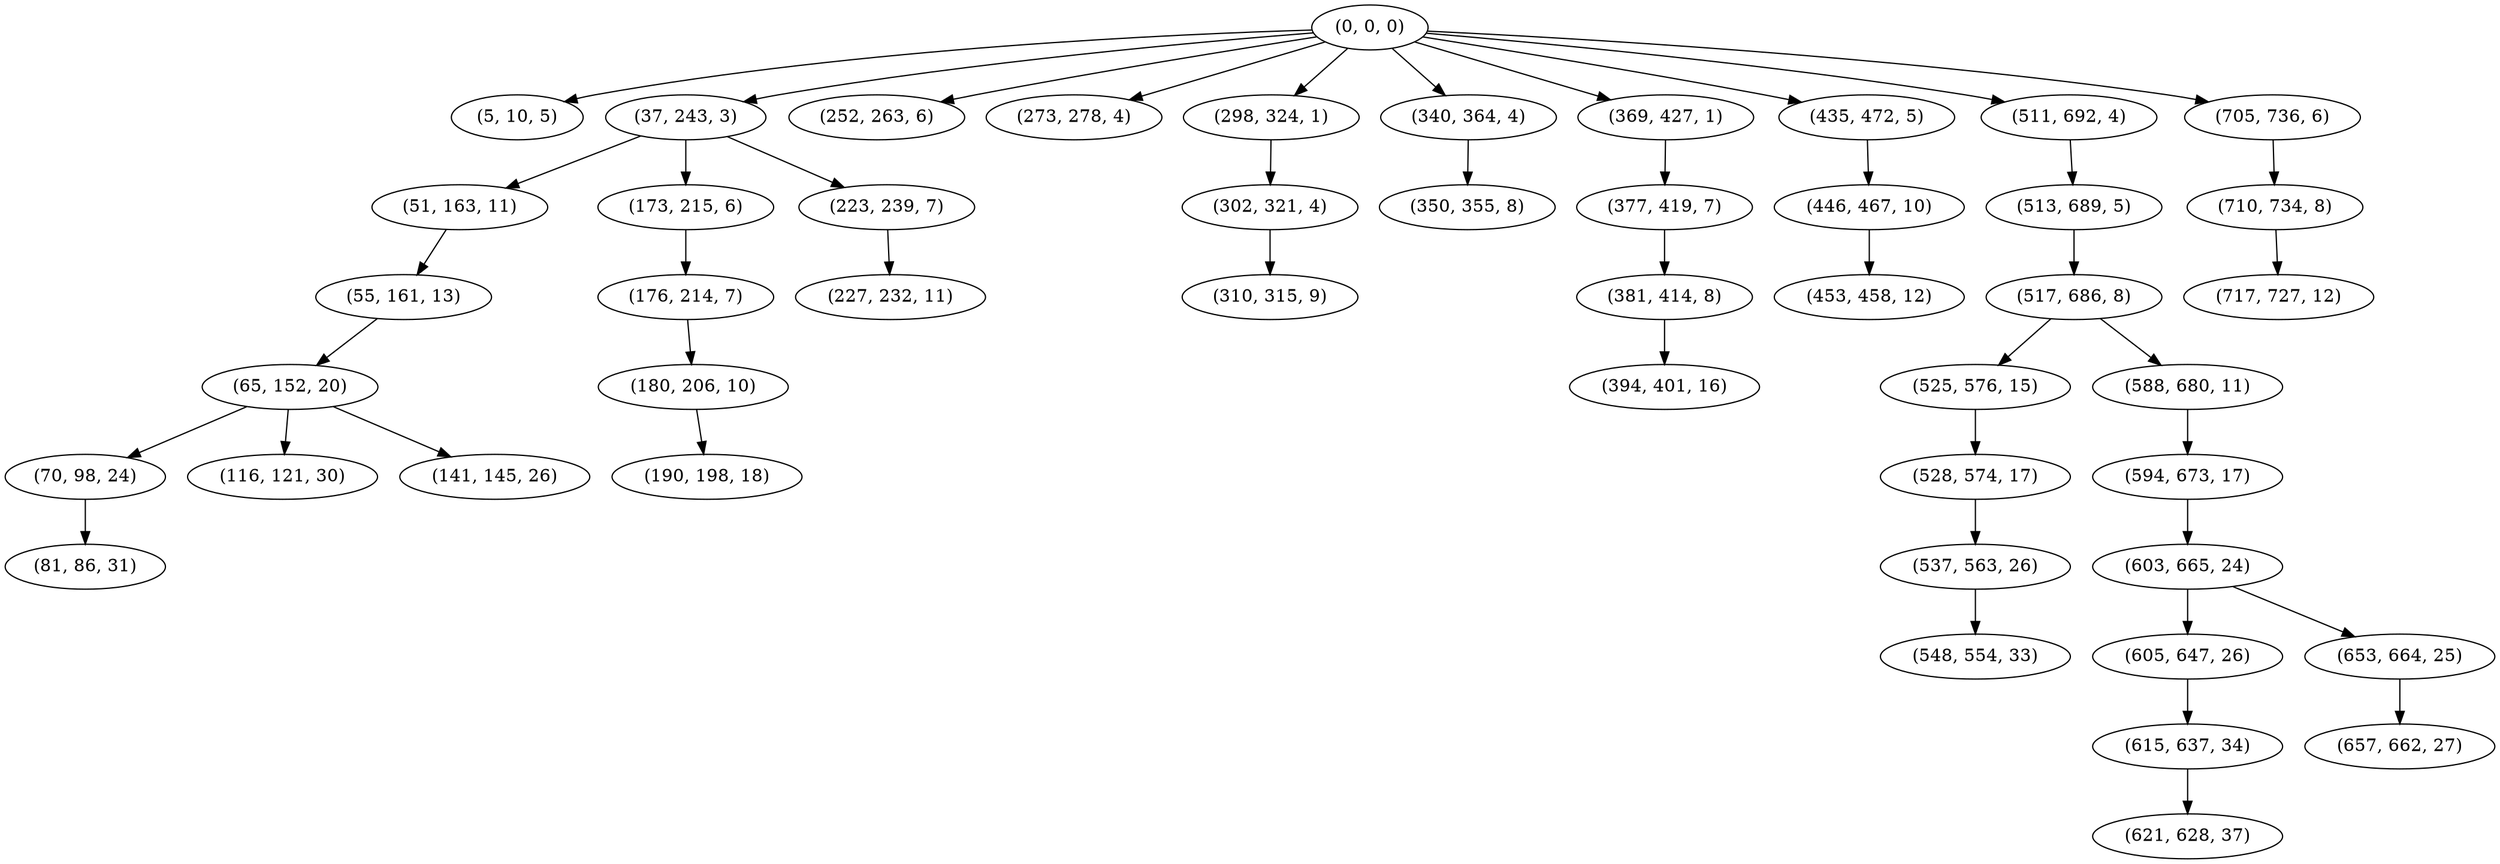 digraph tree {
    "(0, 0, 0)";
    "(5, 10, 5)";
    "(37, 243, 3)";
    "(51, 163, 11)";
    "(55, 161, 13)";
    "(65, 152, 20)";
    "(70, 98, 24)";
    "(81, 86, 31)";
    "(116, 121, 30)";
    "(141, 145, 26)";
    "(173, 215, 6)";
    "(176, 214, 7)";
    "(180, 206, 10)";
    "(190, 198, 18)";
    "(223, 239, 7)";
    "(227, 232, 11)";
    "(252, 263, 6)";
    "(273, 278, 4)";
    "(298, 324, 1)";
    "(302, 321, 4)";
    "(310, 315, 9)";
    "(340, 364, 4)";
    "(350, 355, 8)";
    "(369, 427, 1)";
    "(377, 419, 7)";
    "(381, 414, 8)";
    "(394, 401, 16)";
    "(435, 472, 5)";
    "(446, 467, 10)";
    "(453, 458, 12)";
    "(511, 692, 4)";
    "(513, 689, 5)";
    "(517, 686, 8)";
    "(525, 576, 15)";
    "(528, 574, 17)";
    "(537, 563, 26)";
    "(548, 554, 33)";
    "(588, 680, 11)";
    "(594, 673, 17)";
    "(603, 665, 24)";
    "(605, 647, 26)";
    "(615, 637, 34)";
    "(621, 628, 37)";
    "(653, 664, 25)";
    "(657, 662, 27)";
    "(705, 736, 6)";
    "(710, 734, 8)";
    "(717, 727, 12)";
    "(0, 0, 0)" -> "(5, 10, 5)";
    "(0, 0, 0)" -> "(37, 243, 3)";
    "(0, 0, 0)" -> "(252, 263, 6)";
    "(0, 0, 0)" -> "(273, 278, 4)";
    "(0, 0, 0)" -> "(298, 324, 1)";
    "(0, 0, 0)" -> "(340, 364, 4)";
    "(0, 0, 0)" -> "(369, 427, 1)";
    "(0, 0, 0)" -> "(435, 472, 5)";
    "(0, 0, 0)" -> "(511, 692, 4)";
    "(0, 0, 0)" -> "(705, 736, 6)";
    "(37, 243, 3)" -> "(51, 163, 11)";
    "(37, 243, 3)" -> "(173, 215, 6)";
    "(37, 243, 3)" -> "(223, 239, 7)";
    "(51, 163, 11)" -> "(55, 161, 13)";
    "(55, 161, 13)" -> "(65, 152, 20)";
    "(65, 152, 20)" -> "(70, 98, 24)";
    "(65, 152, 20)" -> "(116, 121, 30)";
    "(65, 152, 20)" -> "(141, 145, 26)";
    "(70, 98, 24)" -> "(81, 86, 31)";
    "(173, 215, 6)" -> "(176, 214, 7)";
    "(176, 214, 7)" -> "(180, 206, 10)";
    "(180, 206, 10)" -> "(190, 198, 18)";
    "(223, 239, 7)" -> "(227, 232, 11)";
    "(298, 324, 1)" -> "(302, 321, 4)";
    "(302, 321, 4)" -> "(310, 315, 9)";
    "(340, 364, 4)" -> "(350, 355, 8)";
    "(369, 427, 1)" -> "(377, 419, 7)";
    "(377, 419, 7)" -> "(381, 414, 8)";
    "(381, 414, 8)" -> "(394, 401, 16)";
    "(435, 472, 5)" -> "(446, 467, 10)";
    "(446, 467, 10)" -> "(453, 458, 12)";
    "(511, 692, 4)" -> "(513, 689, 5)";
    "(513, 689, 5)" -> "(517, 686, 8)";
    "(517, 686, 8)" -> "(525, 576, 15)";
    "(517, 686, 8)" -> "(588, 680, 11)";
    "(525, 576, 15)" -> "(528, 574, 17)";
    "(528, 574, 17)" -> "(537, 563, 26)";
    "(537, 563, 26)" -> "(548, 554, 33)";
    "(588, 680, 11)" -> "(594, 673, 17)";
    "(594, 673, 17)" -> "(603, 665, 24)";
    "(603, 665, 24)" -> "(605, 647, 26)";
    "(603, 665, 24)" -> "(653, 664, 25)";
    "(605, 647, 26)" -> "(615, 637, 34)";
    "(615, 637, 34)" -> "(621, 628, 37)";
    "(653, 664, 25)" -> "(657, 662, 27)";
    "(705, 736, 6)" -> "(710, 734, 8)";
    "(710, 734, 8)" -> "(717, 727, 12)";
}
